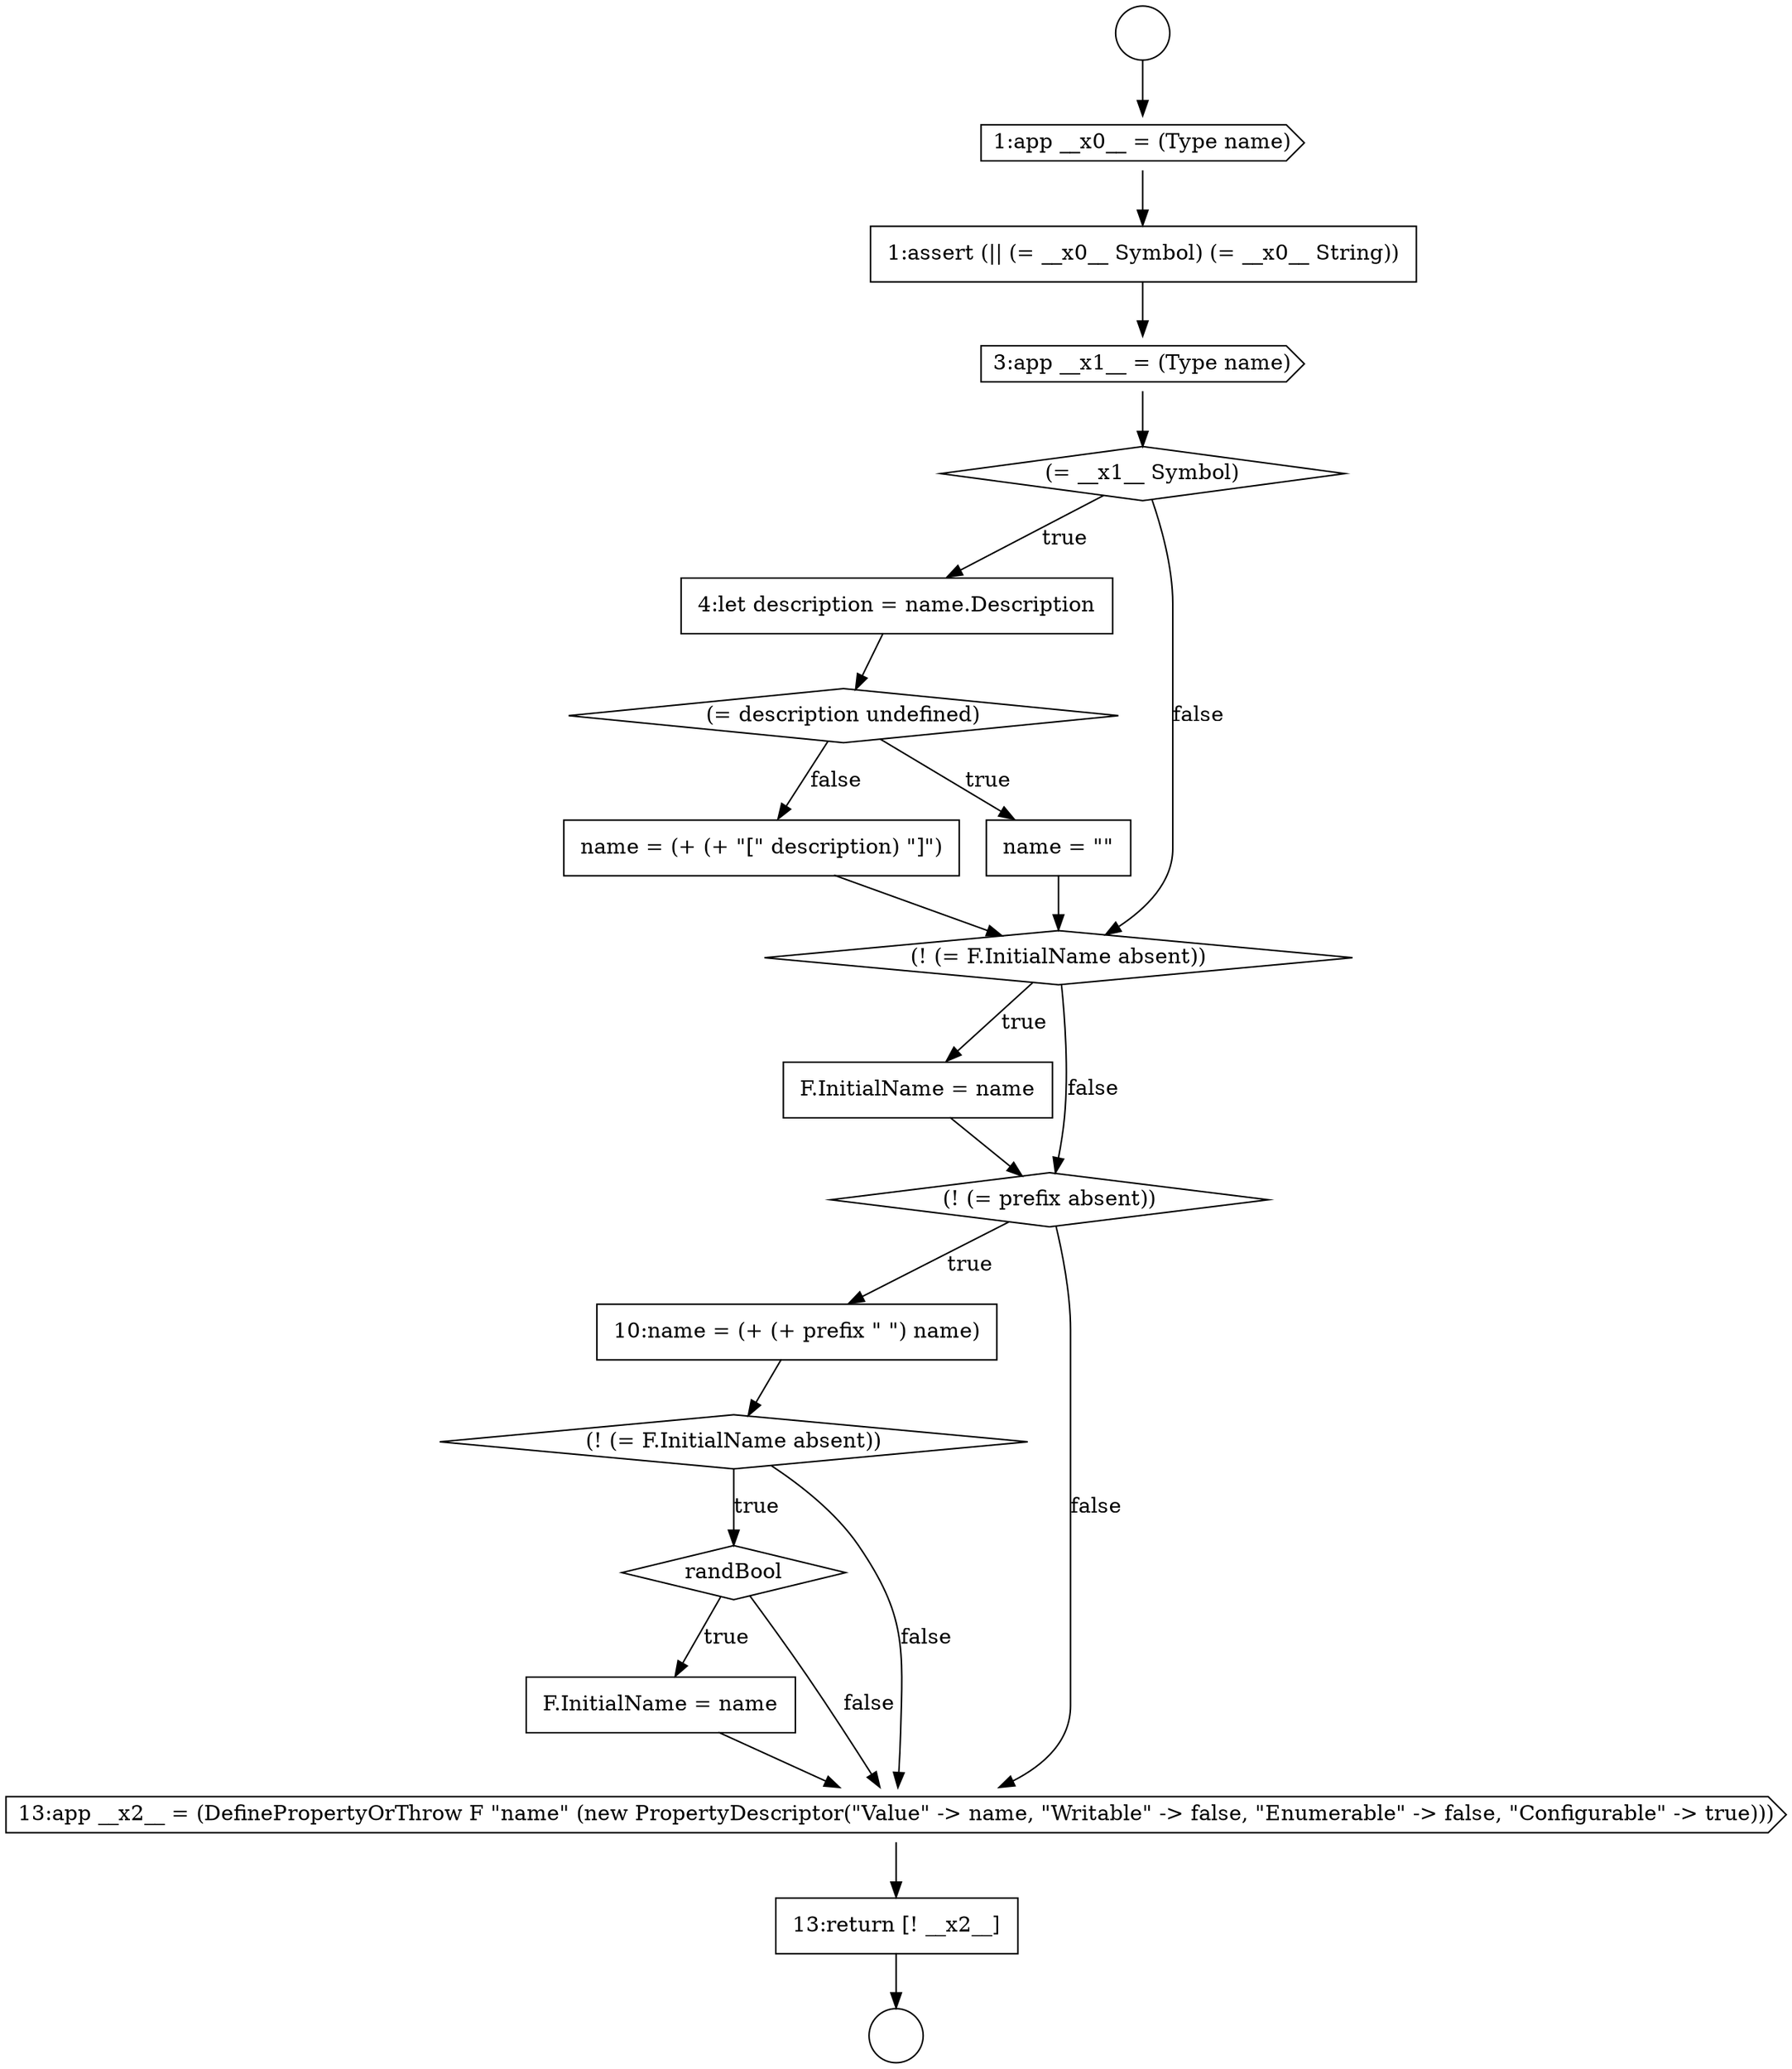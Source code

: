 digraph {
  node2395 [shape=none, margin=0, label=<<font color="black">
    <table border="0" cellborder="1" cellspacing="0" cellpadding="10">
      <tr><td align="left">10:name = (+ (+ prefix &quot; &quot;) name)</td></tr>
    </table>
  </font>> color="black" fillcolor="white" style=filled]
  node2400 [shape=none, margin=0, label=<<font color="black">
    <table border="0" cellborder="1" cellspacing="0" cellpadding="10">
      <tr><td align="left">13:return [! __x2__]</td></tr>
    </table>
  </font>> color="black" fillcolor="white" style=filled]
  node2388 [shape=none, margin=0, label=<<font color="black">
    <table border="0" cellborder="1" cellspacing="0" cellpadding="10">
      <tr><td align="left">4:let description = name.Description</td></tr>
    </table>
  </font>> color="black" fillcolor="white" style=filled]
  node2392 [shape=diamond, label=<<font color="black">(! (= F.InitialName absent))</font>> color="black" fillcolor="white" style=filled]
  node2382 [shape=circle label=" " color="black" fillcolor="white" style=filled]
  node2396 [shape=diamond, label=<<font color="black">(! (= F.InitialName absent))</font>> color="black" fillcolor="white" style=filled]
  node2387 [shape=diamond, label=<<font color="black">(= __x1__ Symbol)</font>> color="black" fillcolor="white" style=filled]
  node2391 [shape=none, margin=0, label=<<font color="black">
    <table border="0" cellborder="1" cellspacing="0" cellpadding="10">
      <tr><td align="left">name = (+ (+ &quot;[&quot; description) &quot;]&quot;)</td></tr>
    </table>
  </font>> color="black" fillcolor="white" style=filled]
  node2383 [shape=circle label=" " color="black" fillcolor="white" style=filled]
  node2390 [shape=none, margin=0, label=<<font color="black">
    <table border="0" cellborder="1" cellspacing="0" cellpadding="10">
      <tr><td align="left">name = &quot;&quot;</td></tr>
    </table>
  </font>> color="black" fillcolor="white" style=filled]
  node2385 [shape=none, margin=0, label=<<font color="black">
    <table border="0" cellborder="1" cellspacing="0" cellpadding="10">
      <tr><td align="left">1:assert (|| (= __x0__ Symbol) (= __x0__ String))</td></tr>
    </table>
  </font>> color="black" fillcolor="white" style=filled]
  node2393 [shape=none, margin=0, label=<<font color="black">
    <table border="0" cellborder="1" cellspacing="0" cellpadding="10">
      <tr><td align="left">F.InitialName = name</td></tr>
    </table>
  </font>> color="black" fillcolor="white" style=filled]
  node2398 [shape=none, margin=0, label=<<font color="black">
    <table border="0" cellborder="1" cellspacing="0" cellpadding="10">
      <tr><td align="left">F.InitialName = name</td></tr>
    </table>
  </font>> color="black" fillcolor="white" style=filled]
  node2397 [shape=diamond, label=<<font color="black">randBool</font>> color="black" fillcolor="white" style=filled]
  node2386 [shape=cds, label=<<font color="black">3:app __x1__ = (Type name)</font>> color="black" fillcolor="white" style=filled]
  node2389 [shape=diamond, label=<<font color="black">(= description undefined)</font>> color="black" fillcolor="white" style=filled]
  node2394 [shape=diamond, label=<<font color="black">(! (= prefix absent))</font>> color="black" fillcolor="white" style=filled]
  node2384 [shape=cds, label=<<font color="black">1:app __x0__ = (Type name)</font>> color="black" fillcolor="white" style=filled]
  node2399 [shape=cds, label=<<font color="black">13:app __x2__ = (DefinePropertyOrThrow F &quot;name&quot; (new PropertyDescriptor(&quot;Value&quot; -&gt; name, &quot;Writable&quot; -&gt; false, &quot;Enumerable&quot; -&gt; false, &quot;Configurable&quot; -&gt; true)))</font>> color="black" fillcolor="white" style=filled]
  node2390 -> node2392 [ color="black"]
  node2397 -> node2398 [label=<<font color="black">true</font>> color="black"]
  node2397 -> node2399 [label=<<font color="black">false</font>> color="black"]
  node2391 -> node2392 [ color="black"]
  node2384 -> node2385 [ color="black"]
  node2387 -> node2388 [label=<<font color="black">true</font>> color="black"]
  node2387 -> node2392 [label=<<font color="black">false</font>> color="black"]
  node2394 -> node2395 [label=<<font color="black">true</font>> color="black"]
  node2394 -> node2399 [label=<<font color="black">false</font>> color="black"]
  node2389 -> node2390 [label=<<font color="black">true</font>> color="black"]
  node2389 -> node2391 [label=<<font color="black">false</font>> color="black"]
  node2396 -> node2397 [label=<<font color="black">true</font>> color="black"]
  node2396 -> node2399 [label=<<font color="black">false</font>> color="black"]
  node2399 -> node2400 [ color="black"]
  node2385 -> node2386 [ color="black"]
  node2388 -> node2389 [ color="black"]
  node2400 -> node2383 [ color="black"]
  node2382 -> node2384 [ color="black"]
  node2395 -> node2396 [ color="black"]
  node2398 -> node2399 [ color="black"]
  node2393 -> node2394 [ color="black"]
  node2392 -> node2393 [label=<<font color="black">true</font>> color="black"]
  node2392 -> node2394 [label=<<font color="black">false</font>> color="black"]
  node2386 -> node2387 [ color="black"]
}
